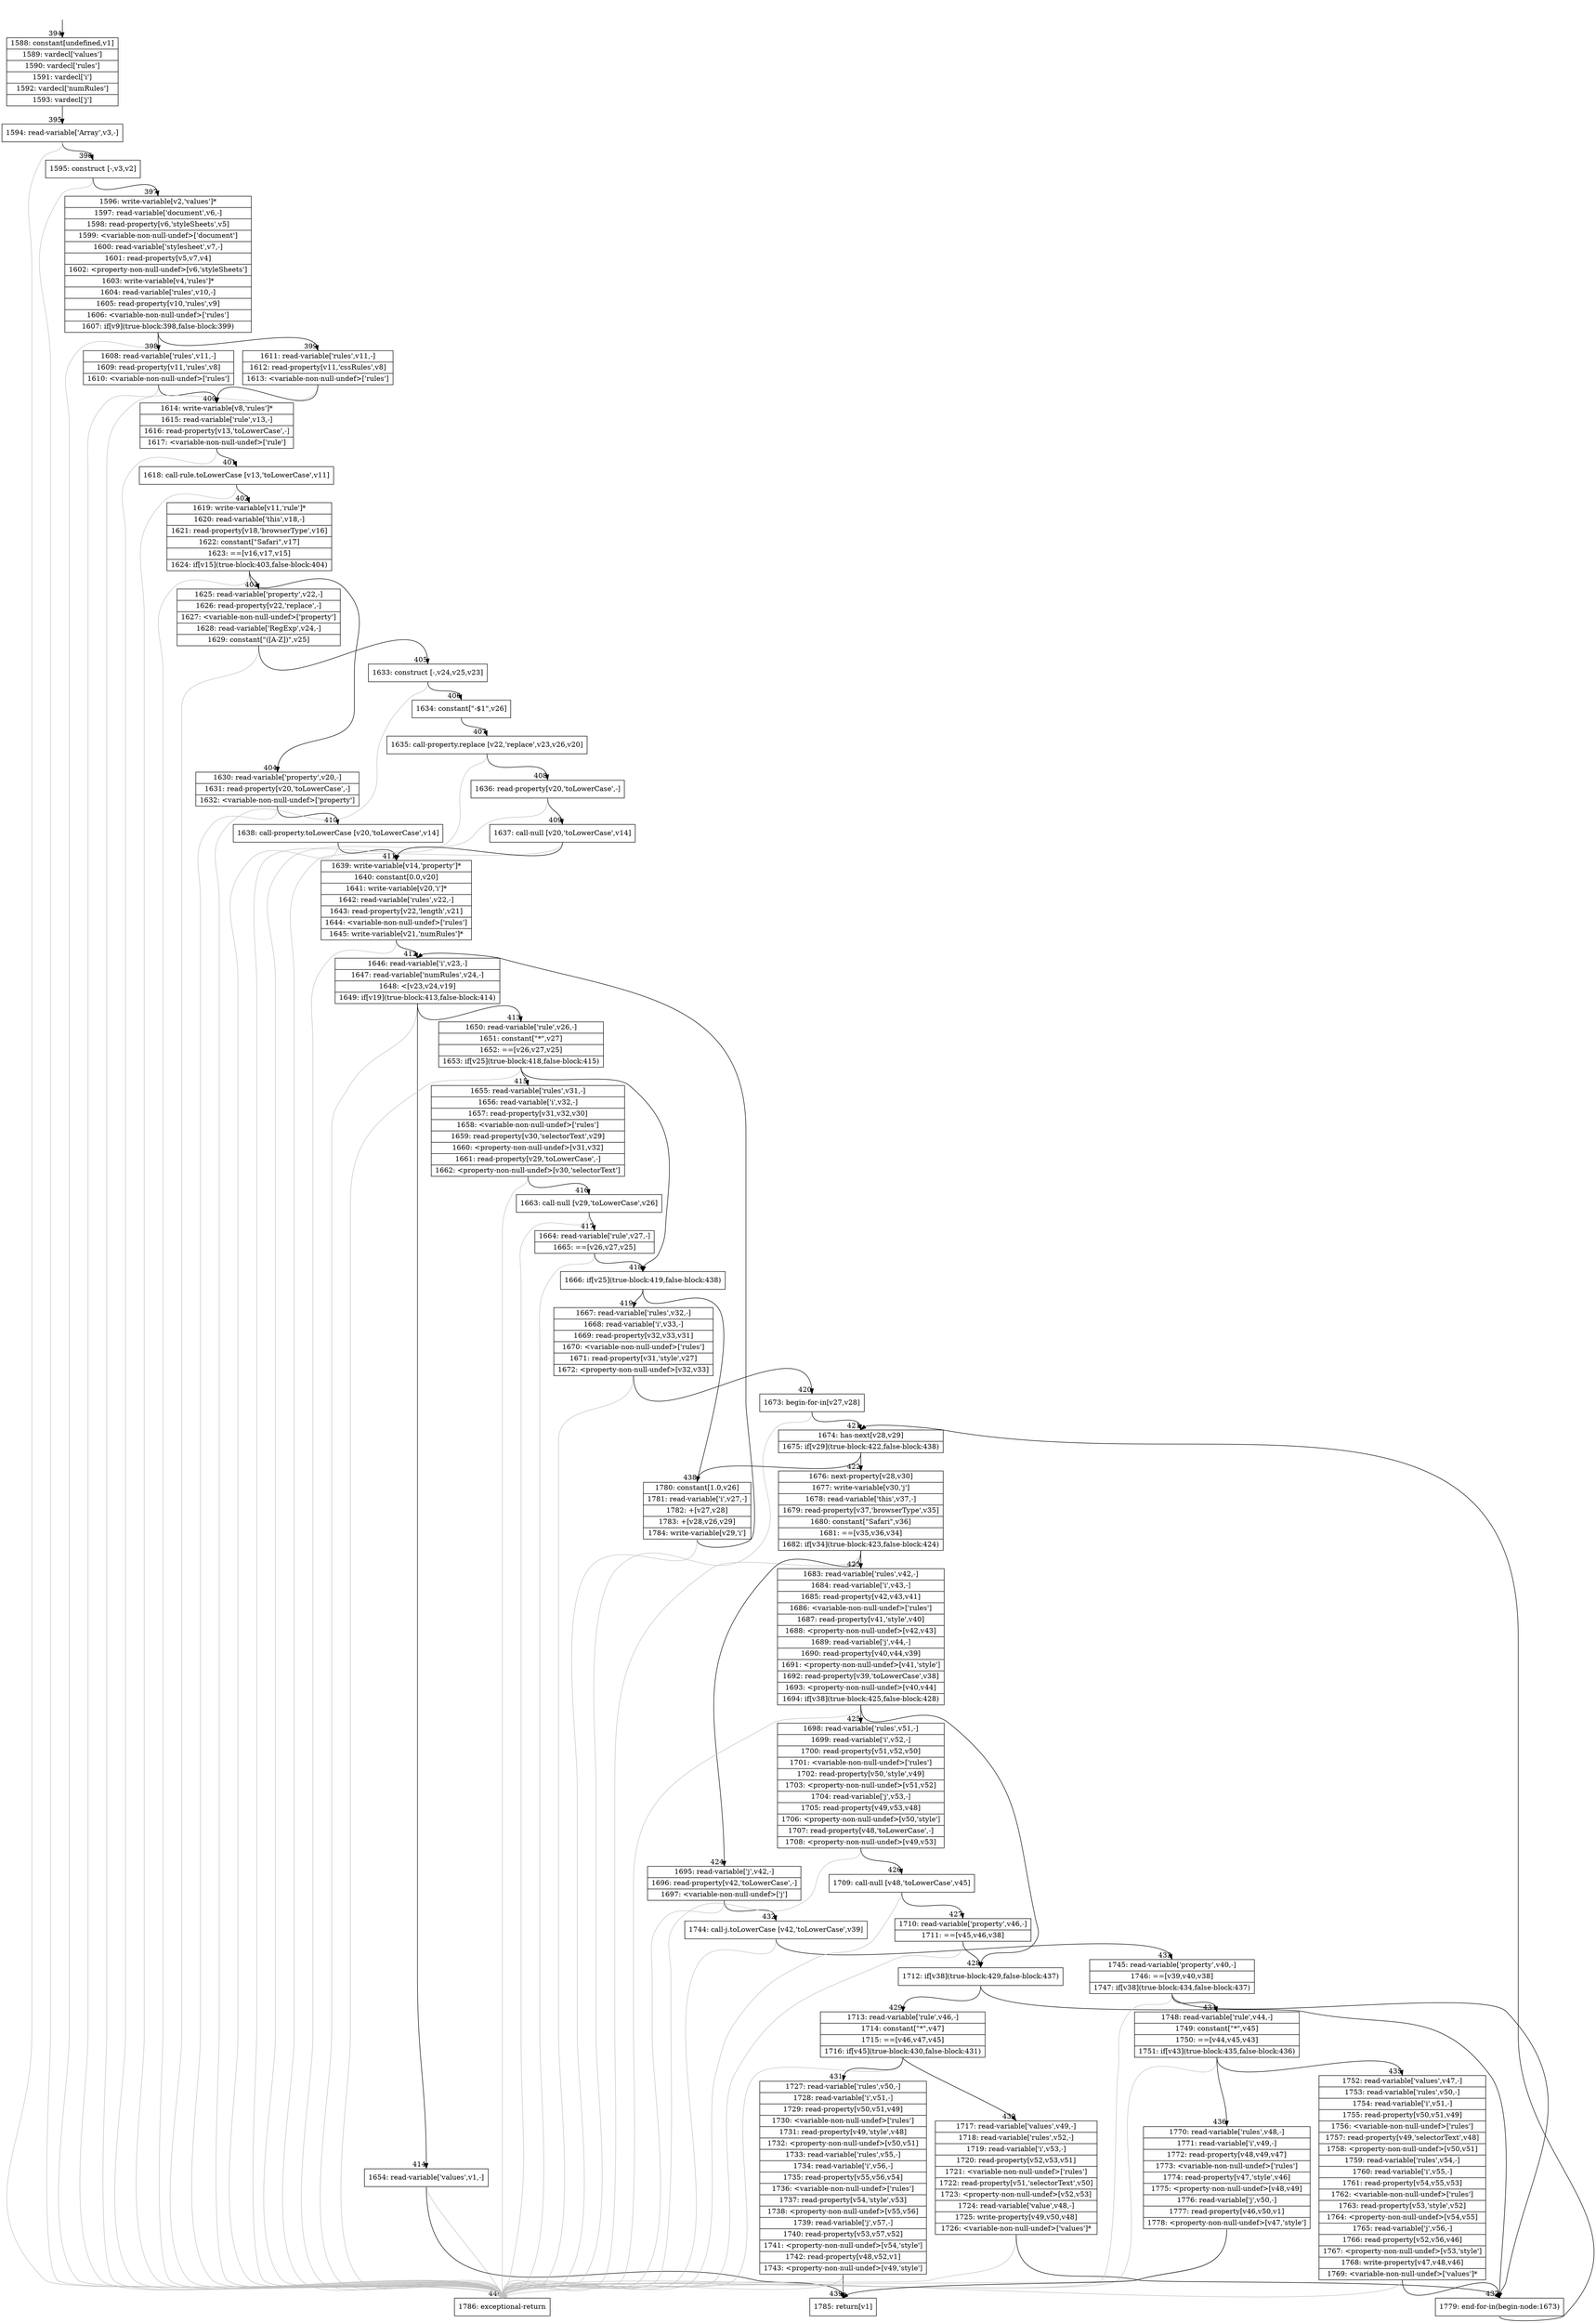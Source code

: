 digraph {
rankdir="TD"
BB_entry10[shape=none,label=""];
BB_entry10 -> BB394 [tailport=s, headport=n, headlabel="    394"]
BB394 [shape=record label="{1588: constant[undefined,v1]|1589: vardecl['values']|1590: vardecl['rules']|1591: vardecl['i']|1592: vardecl['numRules']|1593: vardecl['j']}" ] 
BB394 -> BB395 [tailport=s, headport=n, headlabel="      395"]
BB395 [shape=record label="{1594: read-variable['Array',v3,-]}" ] 
BB395 -> BB396 [tailport=s, headport=n, headlabel="      396"]
BB395 -> BB440 [tailport=s, headport=n, color=gray, headlabel="      440"]
BB396 [shape=record label="{1595: construct [-,v3,v2]}" ] 
BB396 -> BB397 [tailport=s, headport=n, headlabel="      397"]
BB396 -> BB440 [tailport=s, headport=n, color=gray]
BB397 [shape=record label="{1596: write-variable[v2,'values']*|1597: read-variable['document',v6,-]|1598: read-property[v6,'styleSheets',v5]|1599: \<variable-non-null-undef\>['document']|1600: read-variable['stylesheet',v7,-]|1601: read-property[v5,v7,v4]|1602: \<property-non-null-undef\>[v6,'styleSheets']|1603: write-variable[v4,'rules']*|1604: read-variable['rules',v10,-]|1605: read-property[v10,'rules',v9]|1606: \<variable-non-null-undef\>['rules']|1607: if[v9](true-block:398,false-block:399)}" ] 
BB397 -> BB398 [tailport=s, headport=n, headlabel="      398"]
BB397 -> BB399 [tailport=s, headport=n, headlabel="      399"]
BB397 -> BB440 [tailport=s, headport=n, color=gray]
BB398 [shape=record label="{1608: read-variable['rules',v11,-]|1609: read-property[v11,'rules',v8]|1610: \<variable-non-null-undef\>['rules']}" ] 
BB398 -> BB400 [tailport=s, headport=n, headlabel="      400"]
BB398 -> BB440 [tailport=s, headport=n, color=gray]
BB399 [shape=record label="{1611: read-variable['rules',v11,-]|1612: read-property[v11,'cssRules',v8]|1613: \<variable-non-null-undef\>['rules']}" ] 
BB399 -> BB400 [tailport=s, headport=n]
BB399 -> BB440 [tailport=s, headport=n, color=gray]
BB400 [shape=record label="{1614: write-variable[v8,'rules']*|1615: read-variable['rule',v13,-]|1616: read-property[v13,'toLowerCase',-]|1617: \<variable-non-null-undef\>['rule']}" ] 
BB400 -> BB401 [tailport=s, headport=n, headlabel="      401"]
BB400 -> BB440 [tailport=s, headport=n, color=gray]
BB401 [shape=record label="{1618: call-rule.toLowerCase [v13,'toLowerCase',v11]}" ] 
BB401 -> BB402 [tailport=s, headport=n, headlabel="      402"]
BB401 -> BB440 [tailport=s, headport=n, color=gray]
BB402 [shape=record label="{1619: write-variable[v11,'rule']*|1620: read-variable['this',v18,-]|1621: read-property[v18,'browserType',v16]|1622: constant[\"Safari\",v17]|1623: ==[v16,v17,v15]|1624: if[v15](true-block:403,false-block:404)}" ] 
BB402 -> BB403 [tailport=s, headport=n, headlabel="      403"]
BB402 -> BB404 [tailport=s, headport=n, headlabel="      404"]
BB402 -> BB440 [tailport=s, headport=n, color=gray]
BB403 [shape=record label="{1625: read-variable['property',v22,-]|1626: read-property[v22,'replace',-]|1627: \<variable-non-null-undef\>['property']|1628: read-variable['RegExp',v24,-]|1629: constant[\"([A-Z])\",v25]}" ] 
BB403 -> BB405 [tailport=s, headport=n, headlabel="      405"]
BB403 -> BB440 [tailport=s, headport=n, color=gray]
BB404 [shape=record label="{1630: read-variable['property',v20,-]|1631: read-property[v20,'toLowerCase',-]|1632: \<variable-non-null-undef\>['property']}" ] 
BB404 -> BB410 [tailport=s, headport=n, headlabel="      410"]
BB404 -> BB440 [tailport=s, headport=n, color=gray]
BB405 [shape=record label="{1633: construct [-,v24,v25,v23]}" ] 
BB405 -> BB406 [tailport=s, headport=n, headlabel="      406"]
BB405 -> BB440 [tailport=s, headport=n, color=gray]
BB406 [shape=record label="{1634: constant[\"-$1\",v26]}" ] 
BB406 -> BB407 [tailport=s, headport=n, headlabel="      407"]
BB407 [shape=record label="{1635: call-property.replace [v22,'replace',v23,v26,v20]}" ] 
BB407 -> BB408 [tailport=s, headport=n, headlabel="      408"]
BB407 -> BB440 [tailport=s, headport=n, color=gray]
BB408 [shape=record label="{1636: read-property[v20,'toLowerCase',-]}" ] 
BB408 -> BB409 [tailport=s, headport=n, headlabel="      409"]
BB408 -> BB440 [tailport=s, headport=n, color=gray]
BB409 [shape=record label="{1637: call-null [v20,'toLowerCase',v14]}" ] 
BB409 -> BB411 [tailport=s, headport=n, headlabel="      411"]
BB409 -> BB440 [tailport=s, headport=n, color=gray]
BB410 [shape=record label="{1638: call-property.toLowerCase [v20,'toLowerCase',v14]}" ] 
BB410 -> BB411 [tailport=s, headport=n]
BB410 -> BB440 [tailport=s, headport=n, color=gray]
BB411 [shape=record label="{1639: write-variable[v14,'property']*|1640: constant[0.0,v20]|1641: write-variable[v20,'i']*|1642: read-variable['rules',v22,-]|1643: read-property[v22,'length',v21]|1644: \<variable-non-null-undef\>['rules']|1645: write-variable[v21,'numRules']*}" ] 
BB411 -> BB412 [tailport=s, headport=n, headlabel="      412"]
BB411 -> BB440 [tailport=s, headport=n, color=gray]
BB412 [shape=record label="{1646: read-variable['i',v23,-]|1647: read-variable['numRules',v24,-]|1648: \<[v23,v24,v19]|1649: if[v19](true-block:413,false-block:414)}" ] 
BB412 -> BB413 [tailport=s, headport=n, headlabel="      413"]
BB412 -> BB414 [tailport=s, headport=n, headlabel="      414"]
BB412 -> BB440 [tailport=s, headport=n, color=gray]
BB413 [shape=record label="{1650: read-variable['rule',v26,-]|1651: constant[\"*\",v27]|1652: ==[v26,v27,v25]|1653: if[v25](true-block:418,false-block:415)}" ] 
BB413 -> BB418 [tailport=s, headport=n, headlabel="      418"]
BB413 -> BB415 [tailport=s, headport=n, headlabel="      415"]
BB413 -> BB440 [tailport=s, headport=n, color=gray]
BB414 [shape=record label="{1654: read-variable['values',v1,-]}" ] 
BB414 -> BB439 [tailport=s, headport=n, headlabel="      439"]
BB414 -> BB440 [tailport=s, headport=n, color=gray]
BB415 [shape=record label="{1655: read-variable['rules',v31,-]|1656: read-variable['i',v32,-]|1657: read-property[v31,v32,v30]|1658: \<variable-non-null-undef\>['rules']|1659: read-property[v30,'selectorText',v29]|1660: \<property-non-null-undef\>[v31,v32]|1661: read-property[v29,'toLowerCase',-]|1662: \<property-non-null-undef\>[v30,'selectorText']}" ] 
BB415 -> BB416 [tailport=s, headport=n, headlabel="      416"]
BB415 -> BB440 [tailport=s, headport=n, color=gray]
BB416 [shape=record label="{1663: call-null [v29,'toLowerCase',v26]}" ] 
BB416 -> BB417 [tailport=s, headport=n, headlabel="      417"]
BB416 -> BB440 [tailport=s, headport=n, color=gray]
BB417 [shape=record label="{1664: read-variable['rule',v27,-]|1665: ==[v26,v27,v25]}" ] 
BB417 -> BB418 [tailport=s, headport=n]
BB417 -> BB440 [tailport=s, headport=n, color=gray]
BB418 [shape=record label="{1666: if[v25](true-block:419,false-block:438)}" ] 
BB418 -> BB419 [tailport=s, headport=n, headlabel="      419"]
BB418 -> BB438 [tailport=s, headport=n, headlabel="      438"]
BB419 [shape=record label="{1667: read-variable['rules',v32,-]|1668: read-variable['i',v33,-]|1669: read-property[v32,v33,v31]|1670: \<variable-non-null-undef\>['rules']|1671: read-property[v31,'style',v27]|1672: \<property-non-null-undef\>[v32,v33]}" ] 
BB419 -> BB420 [tailport=s, headport=n, headlabel="      420"]
BB419 -> BB440 [tailport=s, headport=n, color=gray]
BB420 [shape=record label="{1673: begin-for-in[v27,v28]}" ] 
BB420 -> BB421 [tailport=s, headport=n, headlabel="      421"]
BB420 -> BB440 [tailport=s, headport=n, color=gray]
BB421 [shape=record label="{1674: has-next[v28,v29]|1675: if[v29](true-block:422,false-block:438)}" ] 
BB421 -> BB422 [tailport=s, headport=n, headlabel="      422"]
BB421 -> BB438 [tailport=s, headport=n]
BB422 [shape=record label="{1676: next-property[v28,v30]|1677: write-variable[v30,'j']|1678: read-variable['this',v37,-]|1679: read-property[v37,'browserType',v35]|1680: constant[\"Safari\",v36]|1681: ==[v35,v36,v34]|1682: if[v34](true-block:423,false-block:424)}" ] 
BB422 -> BB423 [tailport=s, headport=n, headlabel="      423"]
BB422 -> BB424 [tailport=s, headport=n, headlabel="      424"]
BB422 -> BB440 [tailport=s, headport=n, color=gray]
BB423 [shape=record label="{1683: read-variable['rules',v42,-]|1684: read-variable['i',v43,-]|1685: read-property[v42,v43,v41]|1686: \<variable-non-null-undef\>['rules']|1687: read-property[v41,'style',v40]|1688: \<property-non-null-undef\>[v42,v43]|1689: read-variable['j',v44,-]|1690: read-property[v40,v44,v39]|1691: \<property-non-null-undef\>[v41,'style']|1692: read-property[v39,'toLowerCase',v38]|1693: \<property-non-null-undef\>[v40,v44]|1694: if[v38](true-block:425,false-block:428)}" ] 
BB423 -> BB428 [tailport=s, headport=n, headlabel="      428"]
BB423 -> BB425 [tailport=s, headport=n, headlabel="      425"]
BB423 -> BB440 [tailport=s, headport=n, color=gray]
BB424 [shape=record label="{1695: read-variable['j',v42,-]|1696: read-property[v42,'toLowerCase',-]|1697: \<variable-non-null-undef\>['j']}" ] 
BB424 -> BB432 [tailport=s, headport=n, headlabel="      432"]
BB424 -> BB440 [tailport=s, headport=n, color=gray]
BB425 [shape=record label="{1698: read-variable['rules',v51,-]|1699: read-variable['i',v52,-]|1700: read-property[v51,v52,v50]|1701: \<variable-non-null-undef\>['rules']|1702: read-property[v50,'style',v49]|1703: \<property-non-null-undef\>[v51,v52]|1704: read-variable['j',v53,-]|1705: read-property[v49,v53,v48]|1706: \<property-non-null-undef\>[v50,'style']|1707: read-property[v48,'toLowerCase',-]|1708: \<property-non-null-undef\>[v49,v53]}" ] 
BB425 -> BB426 [tailport=s, headport=n, headlabel="      426"]
BB425 -> BB440 [tailport=s, headport=n, color=gray]
BB426 [shape=record label="{1709: call-null [v48,'toLowerCase',v45]}" ] 
BB426 -> BB427 [tailport=s, headport=n, headlabel="      427"]
BB426 -> BB440 [tailport=s, headport=n, color=gray]
BB427 [shape=record label="{1710: read-variable['property',v46,-]|1711: ==[v45,v46,v38]}" ] 
BB427 -> BB428 [tailport=s, headport=n]
BB427 -> BB440 [tailport=s, headport=n, color=gray]
BB428 [shape=record label="{1712: if[v38](true-block:429,false-block:437)}" ] 
BB428 -> BB429 [tailport=s, headport=n, headlabel="      429"]
BB428 -> BB437 [tailport=s, headport=n, headlabel="      437"]
BB429 [shape=record label="{1713: read-variable['rule',v46,-]|1714: constant[\"*\",v47]|1715: ==[v46,v47,v45]|1716: if[v45](true-block:430,false-block:431)}" ] 
BB429 -> BB430 [tailport=s, headport=n, headlabel="      430"]
BB429 -> BB431 [tailport=s, headport=n, headlabel="      431"]
BB429 -> BB440 [tailport=s, headport=n, color=gray]
BB430 [shape=record label="{1717: read-variable['values',v49,-]|1718: read-variable['rules',v52,-]|1719: read-variable['i',v53,-]|1720: read-property[v52,v53,v51]|1721: \<variable-non-null-undef\>['rules']|1722: read-property[v51,'selectorText',v50]|1723: \<property-non-null-undef\>[v52,v53]|1724: read-variable['value',v48,-]|1725: write-property[v49,v50,v48]|1726: \<variable-non-null-undef\>['values']*}" ] 
BB430 -> BB437 [tailport=s, headport=n]
BB430 -> BB440 [tailport=s, headport=n, color=gray]
BB431 [shape=record label="{1727: read-variable['rules',v50,-]|1728: read-variable['i',v51,-]|1729: read-property[v50,v51,v49]|1730: \<variable-non-null-undef\>['rules']|1731: read-property[v49,'style',v48]|1732: \<property-non-null-undef\>[v50,v51]|1733: read-variable['rules',v55,-]|1734: read-variable['i',v56,-]|1735: read-property[v55,v56,v54]|1736: \<variable-non-null-undef\>['rules']|1737: read-property[v54,'style',v53]|1738: \<property-non-null-undef\>[v55,v56]|1739: read-variable['j',v57,-]|1740: read-property[v53,v57,v52]|1741: \<property-non-null-undef\>[v54,'style']|1742: read-property[v48,v52,v1]|1743: \<property-non-null-undef\>[v49,'style']}" ] 
BB431 -> BB439 [tailport=s, headport=n]
BB431 -> BB440 [tailport=s, headport=n, color=gray]
BB432 [shape=record label="{1744: call-j.toLowerCase [v42,'toLowerCase',v39]}" ] 
BB432 -> BB433 [tailport=s, headport=n, headlabel="      433"]
BB432 -> BB440 [tailport=s, headport=n, color=gray]
BB433 [shape=record label="{1745: read-variable['property',v40,-]|1746: ==[v39,v40,v38]|1747: if[v38](true-block:434,false-block:437)}" ] 
BB433 -> BB434 [tailport=s, headport=n, headlabel="      434"]
BB433 -> BB437 [tailport=s, headport=n]
BB433 -> BB440 [tailport=s, headport=n, color=gray]
BB434 [shape=record label="{1748: read-variable['rule',v44,-]|1749: constant[\"*\",v45]|1750: ==[v44,v45,v43]|1751: if[v43](true-block:435,false-block:436)}" ] 
BB434 -> BB435 [tailport=s, headport=n, headlabel="      435"]
BB434 -> BB436 [tailport=s, headport=n, headlabel="      436"]
BB434 -> BB440 [tailport=s, headport=n, color=gray]
BB435 [shape=record label="{1752: read-variable['values',v47,-]|1753: read-variable['rules',v50,-]|1754: read-variable['i',v51,-]|1755: read-property[v50,v51,v49]|1756: \<variable-non-null-undef\>['rules']|1757: read-property[v49,'selectorText',v48]|1758: \<property-non-null-undef\>[v50,v51]|1759: read-variable['rules',v54,-]|1760: read-variable['i',v55,-]|1761: read-property[v54,v55,v53]|1762: \<variable-non-null-undef\>['rules']|1763: read-property[v53,'style',v52]|1764: \<property-non-null-undef\>[v54,v55]|1765: read-variable['j',v56,-]|1766: read-property[v52,v56,v46]|1767: \<property-non-null-undef\>[v53,'style']|1768: write-property[v47,v48,v46]|1769: \<variable-non-null-undef\>['values']*}" ] 
BB435 -> BB437 [tailport=s, headport=n]
BB435 -> BB440 [tailport=s, headport=n, color=gray]
BB436 [shape=record label="{1770: read-variable['rules',v48,-]|1771: read-variable['i',v49,-]|1772: read-property[v48,v49,v47]|1773: \<variable-non-null-undef\>['rules']|1774: read-property[v47,'style',v46]|1775: \<property-non-null-undef\>[v48,v49]|1776: read-variable['j',v50,-]|1777: read-property[v46,v50,v1]|1778: \<property-non-null-undef\>[v47,'style']}" ] 
BB436 -> BB439 [tailport=s, headport=n]
BB436 -> BB440 [tailport=s, headport=n, color=gray]
BB437 [shape=record label="{1779: end-for-in(begin-node:1673)}" ] 
BB437 -> BB421 [tailport=s, headport=n]
BB438 [shape=record label="{1780: constant[1.0,v26]|1781: read-variable['i',v27,-]|1782: +[v27,v28]|1783: +[v28,v26,v29]|1784: write-variable[v29,'i']}" ] 
BB438 -> BB412 [tailport=s, headport=n]
BB438 -> BB440 [tailport=s, headport=n, color=gray]
BB439 [shape=record label="{1785: return[v1]}" ] 
BB440 [shape=record label="{1786: exceptional-return}" ] 
//#$~ 313
}
